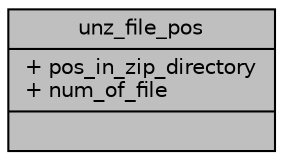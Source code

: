digraph "unz_file_pos"
{
  edge [fontname="Helvetica",fontsize="10",labelfontname="Helvetica",labelfontsize="10"];
  node [fontname="Helvetica",fontsize="10",shape=record];
  Node1 [label="{unz_file_pos\n|+ pos_in_zip_directory\l+ num_of_file\l|}",height=0.2,width=0.4,color="black", fillcolor="grey75", style="filled", fontcolor="black"];
}
